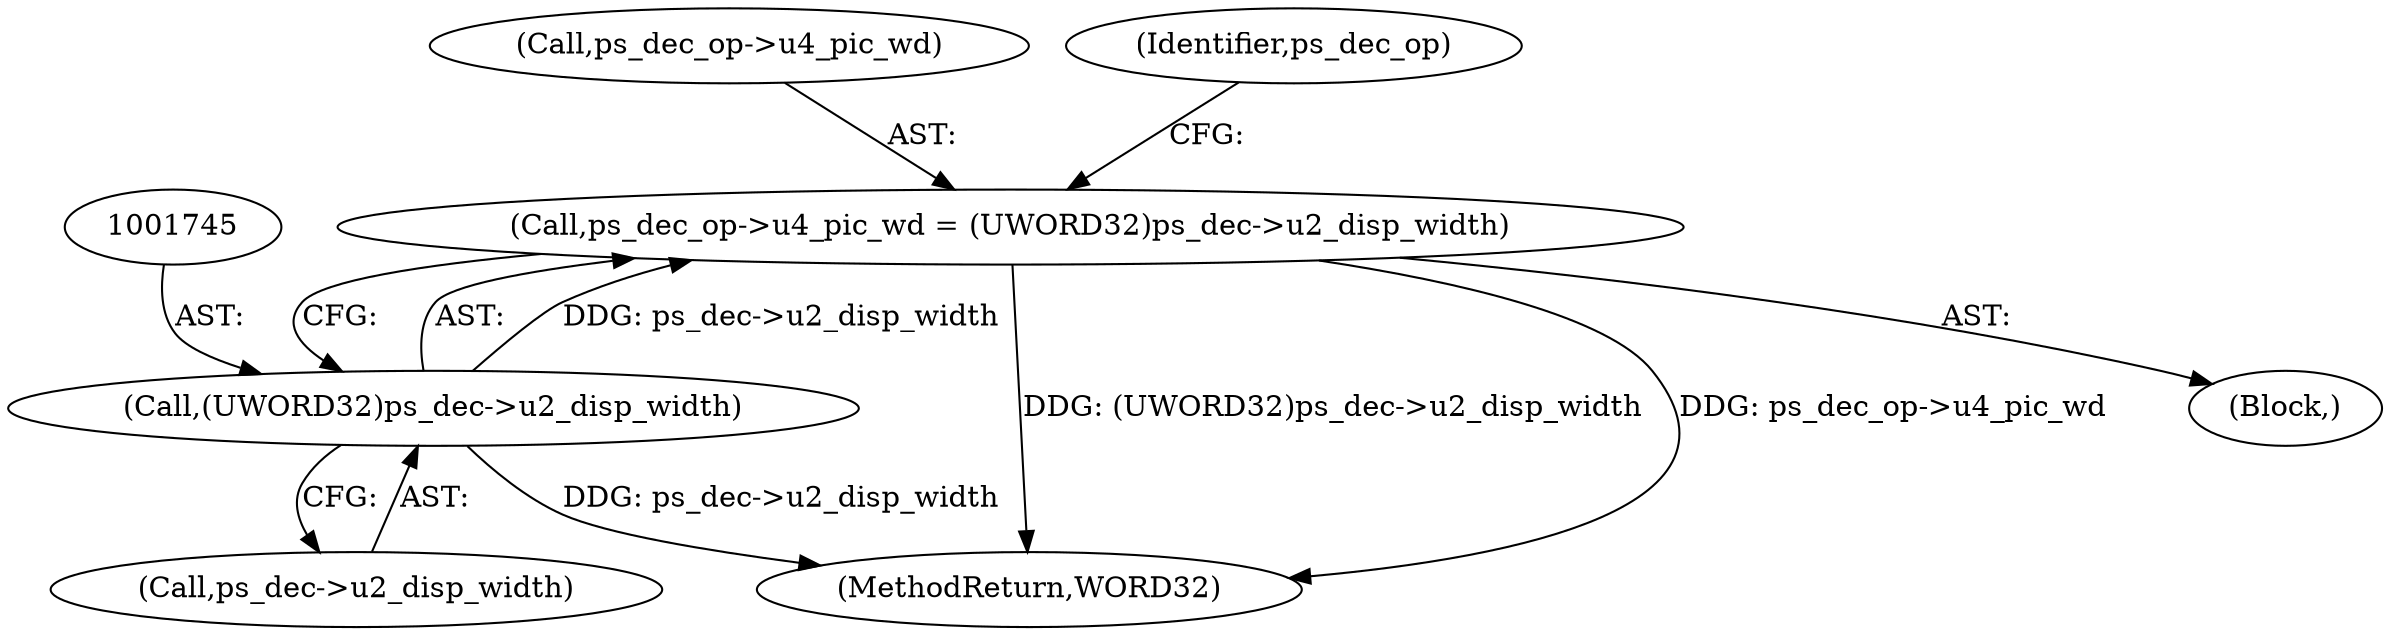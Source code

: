 digraph "0_Android_0b23c81c3dd9ec38f7e6806a3955fed1925541a0@pointer" {
"1001740" [label="(Call,ps_dec_op->u4_pic_wd = (UWORD32)ps_dec->u2_disp_width)"];
"1001744" [label="(Call,(UWORD32)ps_dec->u2_disp_width)"];
"1001746" [label="(Call,ps_dec->u2_disp_width)"];
"1001744" [label="(Call,(UWORD32)ps_dec->u2_disp_width)"];
"1002226" [label="(MethodReturn,WORD32)"];
"1001741" [label="(Call,ps_dec_op->u4_pic_wd)"];
"1001751" [label="(Identifier,ps_dec_op)"];
"1001740" [label="(Call,ps_dec_op->u4_pic_wd = (UWORD32)ps_dec->u2_disp_width)"];
"1001739" [label="(Block,)"];
"1001740" -> "1001739"  [label="AST: "];
"1001740" -> "1001744"  [label="CFG: "];
"1001741" -> "1001740"  [label="AST: "];
"1001744" -> "1001740"  [label="AST: "];
"1001751" -> "1001740"  [label="CFG: "];
"1001740" -> "1002226"  [label="DDG: (UWORD32)ps_dec->u2_disp_width"];
"1001740" -> "1002226"  [label="DDG: ps_dec_op->u4_pic_wd"];
"1001744" -> "1001740"  [label="DDG: ps_dec->u2_disp_width"];
"1001744" -> "1001746"  [label="CFG: "];
"1001745" -> "1001744"  [label="AST: "];
"1001746" -> "1001744"  [label="AST: "];
"1001744" -> "1002226"  [label="DDG: ps_dec->u2_disp_width"];
}
